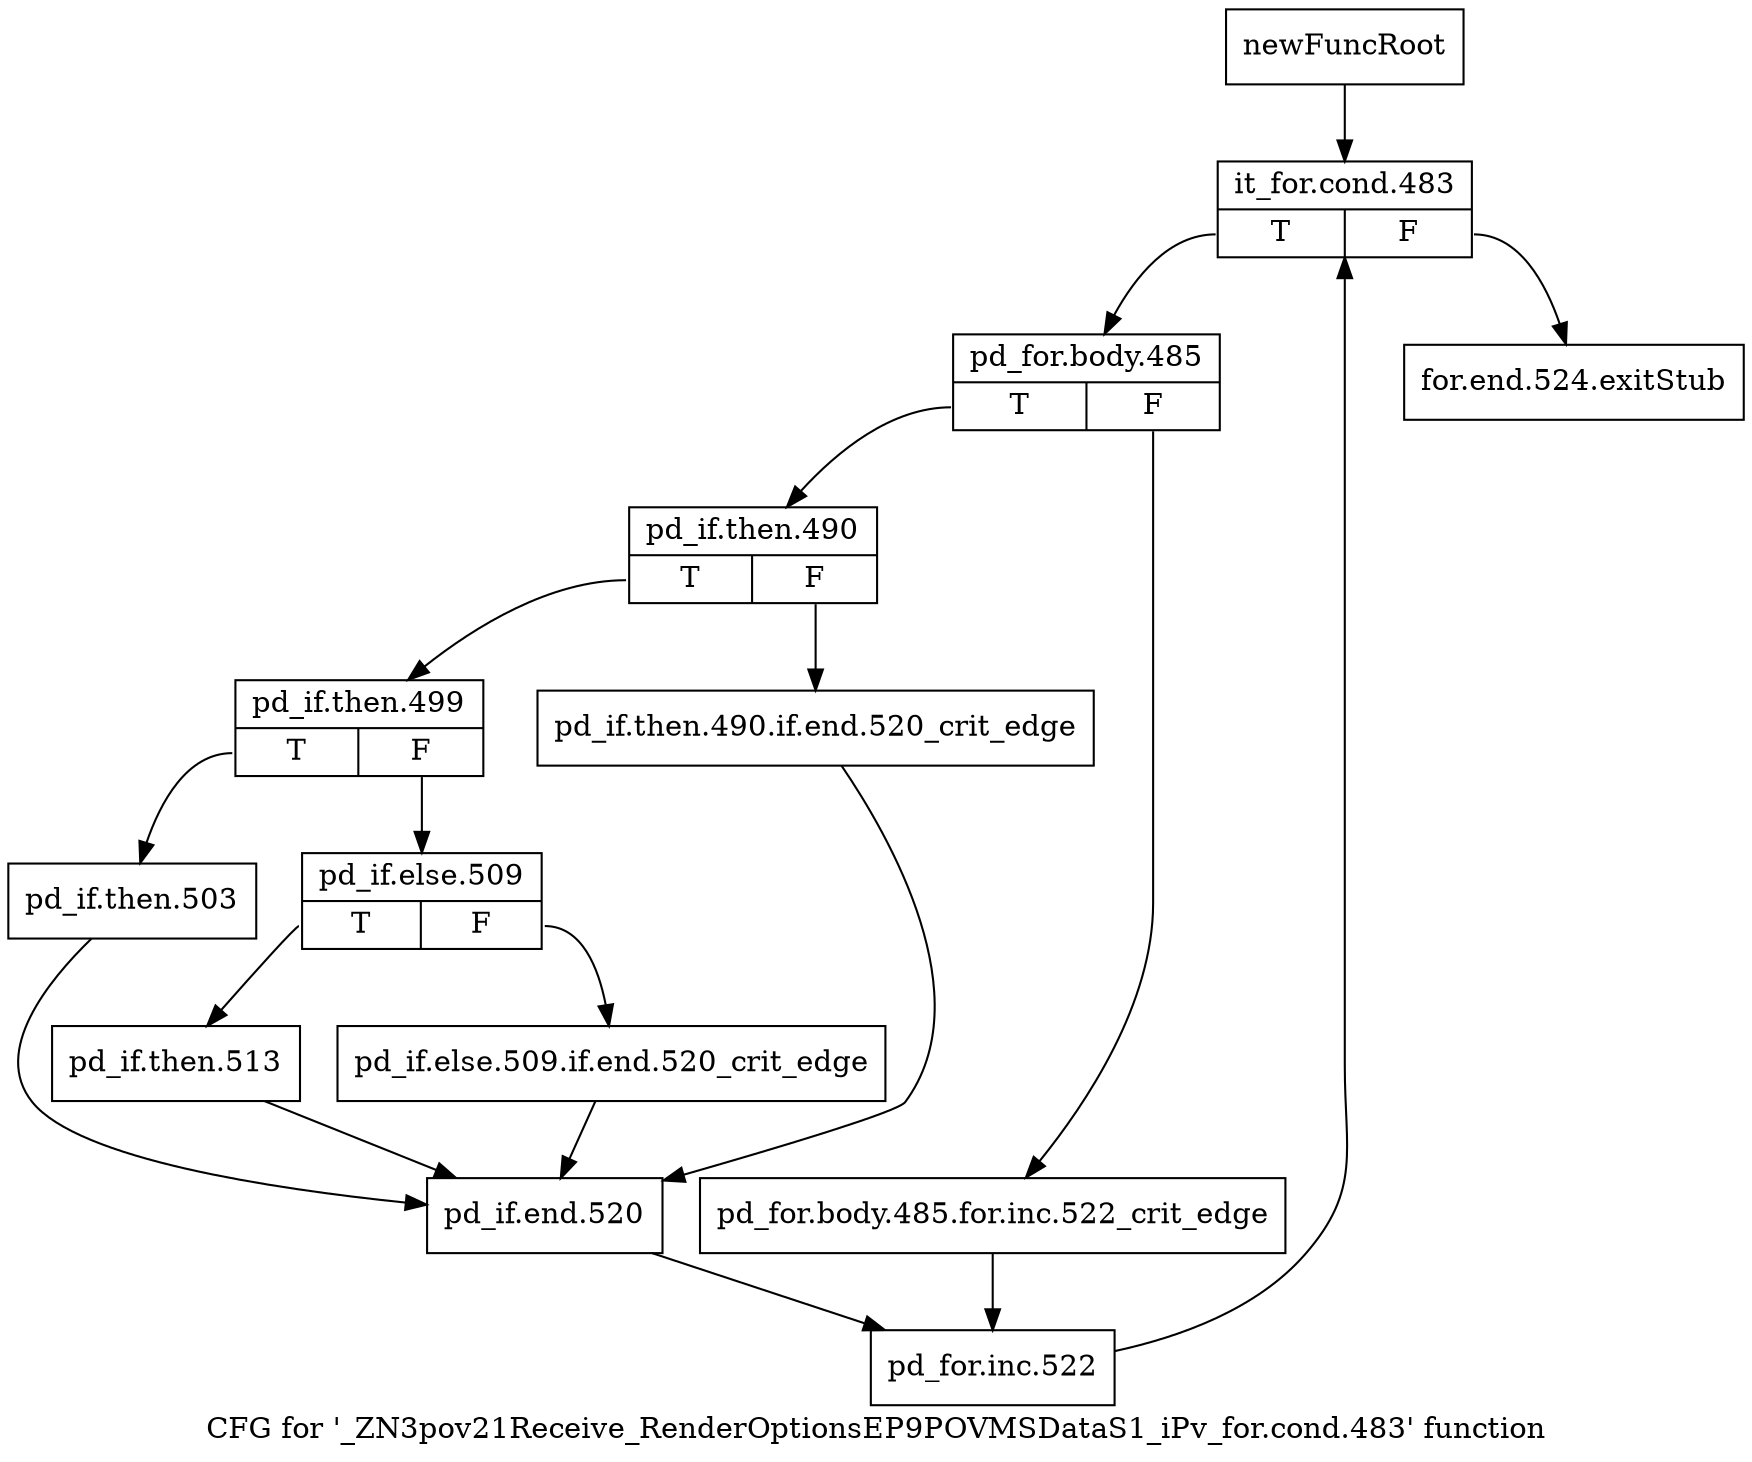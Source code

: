 digraph "CFG for '_ZN3pov21Receive_RenderOptionsEP9POVMSDataS1_iPv_for.cond.483' function" {
	label="CFG for '_ZN3pov21Receive_RenderOptionsEP9POVMSDataS1_iPv_for.cond.483' function";

	Node0x257a9f0 [shape=record,label="{newFuncRoot}"];
	Node0x257a9f0 -> Node0x257e540;
	Node0x257e4f0 [shape=record,label="{for.end.524.exitStub}"];
	Node0x257e540 [shape=record,label="{it_for.cond.483|{<s0>T|<s1>F}}"];
	Node0x257e540:s0 -> Node0x257e590;
	Node0x257e540:s1 -> Node0x257e4f0;
	Node0x257e590 [shape=record,label="{pd_for.body.485|{<s0>T|<s1>F}}"];
	Node0x257e590:s0 -> Node0x257e630;
	Node0x257e590:s1 -> Node0x257e5e0;
	Node0x257e5e0 [shape=record,label="{pd_for.body.485.for.inc.522_crit_edge}"];
	Node0x257e5e0 -> Node0x257e8b0;
	Node0x257e630 [shape=record,label="{pd_if.then.490|{<s0>T|<s1>F}}"];
	Node0x257e630:s0 -> Node0x257e6d0;
	Node0x257e630:s1 -> Node0x257e680;
	Node0x257e680 [shape=record,label="{pd_if.then.490.if.end.520_crit_edge}"];
	Node0x257e680 -> Node0x257e860;
	Node0x257e6d0 [shape=record,label="{pd_if.then.499|{<s0>T|<s1>F}}"];
	Node0x257e6d0:s0 -> Node0x257e810;
	Node0x257e6d0:s1 -> Node0x257e720;
	Node0x257e720 [shape=record,label="{pd_if.else.509|{<s0>T|<s1>F}}"];
	Node0x257e720:s0 -> Node0x257e7c0;
	Node0x257e720:s1 -> Node0x257e770;
	Node0x257e770 [shape=record,label="{pd_if.else.509.if.end.520_crit_edge}"];
	Node0x257e770 -> Node0x257e860;
	Node0x257e7c0 [shape=record,label="{pd_if.then.513}"];
	Node0x257e7c0 -> Node0x257e860;
	Node0x257e810 [shape=record,label="{pd_if.then.503}"];
	Node0x257e810 -> Node0x257e860;
	Node0x257e860 [shape=record,label="{pd_if.end.520}"];
	Node0x257e860 -> Node0x257e8b0;
	Node0x257e8b0 [shape=record,label="{pd_for.inc.522}"];
	Node0x257e8b0 -> Node0x257e540;
}
